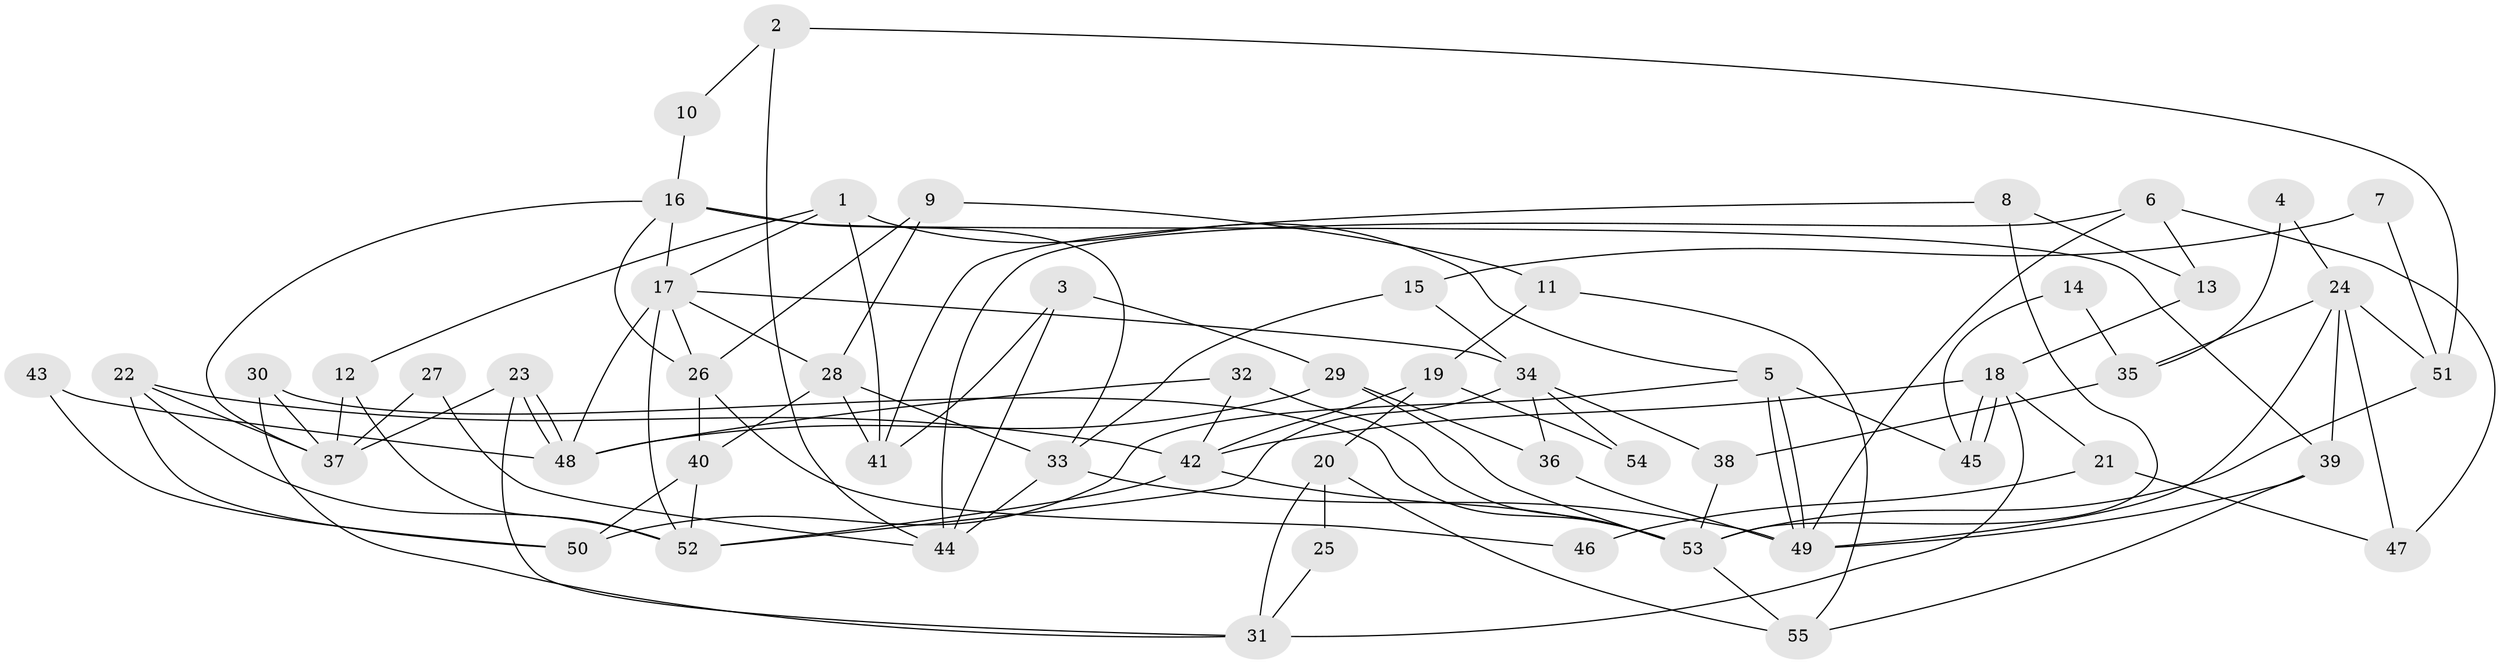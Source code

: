 // Generated by graph-tools (version 1.1) at 2025/11/02/27/25 16:11:23]
// undirected, 55 vertices, 110 edges
graph export_dot {
graph [start="1"]
  node [color=gray90,style=filled];
  1;
  2;
  3;
  4;
  5;
  6;
  7;
  8;
  9;
  10;
  11;
  12;
  13;
  14;
  15;
  16;
  17;
  18;
  19;
  20;
  21;
  22;
  23;
  24;
  25;
  26;
  27;
  28;
  29;
  30;
  31;
  32;
  33;
  34;
  35;
  36;
  37;
  38;
  39;
  40;
  41;
  42;
  43;
  44;
  45;
  46;
  47;
  48;
  49;
  50;
  51;
  52;
  53;
  54;
  55;
  1 -- 5;
  1 -- 17;
  1 -- 12;
  1 -- 41;
  2 -- 51;
  2 -- 44;
  2 -- 10;
  3 -- 41;
  3 -- 29;
  3 -- 44;
  4 -- 35;
  4 -- 24;
  5 -- 50;
  5 -- 49;
  5 -- 49;
  5 -- 45;
  6 -- 49;
  6 -- 13;
  6 -- 44;
  6 -- 47;
  7 -- 51;
  7 -- 15;
  8 -- 41;
  8 -- 53;
  8 -- 13;
  9 -- 28;
  9 -- 11;
  9 -- 26;
  10 -- 16;
  11 -- 55;
  11 -- 19;
  12 -- 52;
  12 -- 37;
  13 -- 18;
  14 -- 45;
  14 -- 35;
  15 -- 34;
  15 -- 33;
  16 -- 37;
  16 -- 17;
  16 -- 26;
  16 -- 33;
  16 -- 39;
  17 -- 52;
  17 -- 26;
  17 -- 28;
  17 -- 34;
  17 -- 48;
  18 -- 45;
  18 -- 45;
  18 -- 42;
  18 -- 21;
  18 -- 31;
  19 -- 42;
  19 -- 20;
  19 -- 54;
  20 -- 31;
  20 -- 55;
  20 -- 25;
  21 -- 47;
  21 -- 46;
  22 -- 52;
  22 -- 37;
  22 -- 42;
  22 -- 50;
  23 -- 48;
  23 -- 48;
  23 -- 37;
  23 -- 31;
  24 -- 39;
  24 -- 49;
  24 -- 35;
  24 -- 47;
  24 -- 51;
  25 -- 31;
  26 -- 40;
  26 -- 46;
  27 -- 37;
  27 -- 44;
  28 -- 33;
  28 -- 40;
  28 -- 41;
  29 -- 48;
  29 -- 53;
  29 -- 36;
  30 -- 31;
  30 -- 53;
  30 -- 37;
  32 -- 48;
  32 -- 42;
  32 -- 53;
  33 -- 44;
  33 -- 49;
  34 -- 36;
  34 -- 38;
  34 -- 52;
  34 -- 54;
  35 -- 38;
  36 -- 49;
  38 -- 53;
  39 -- 49;
  39 -- 55;
  40 -- 50;
  40 -- 52;
  42 -- 52;
  42 -- 53;
  43 -- 48;
  43 -- 50;
  51 -- 53;
  53 -- 55;
}
